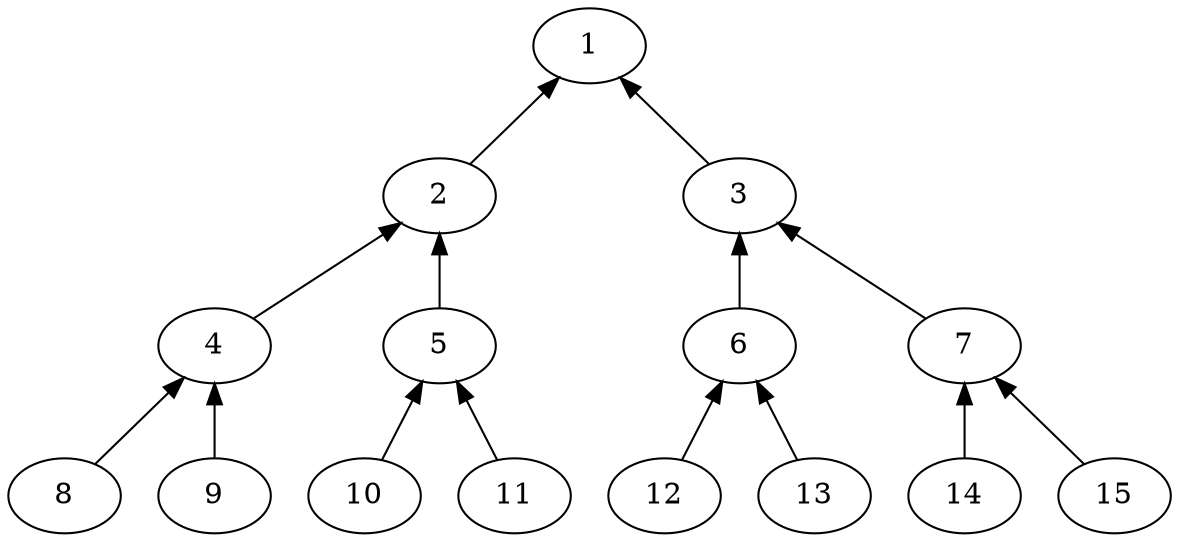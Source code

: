 digraph btree {
        rankdir = BT
        root [ label = "1" ]

        l [ label = "2" ]

        r [ label = "3" ]

        l -> root
        r -> root

        ll [ label = "4" ]
        rl [ label = "5" ]

        lr [ label = "6" ]
        rr [ label = "7" ]

        ll -> l
        rl -> l

        lr -> r
        rr -> r

        lll [label = "8" ]
        rll [label = "9" ]
        lrl [label = "10" ]
        rrl [label = "11" ]

        llr [label = "12" ]
        rlr [label = "13" ]
        lrr [label = "14" ]
        rrr [label = "15" ]


        lll -> ll
        rll -> ll

        lrl -> rl
        rrl -> rl

        llr -> lr
        rlr -> lr

        lrr -> rr
        rrr -> rr
}
